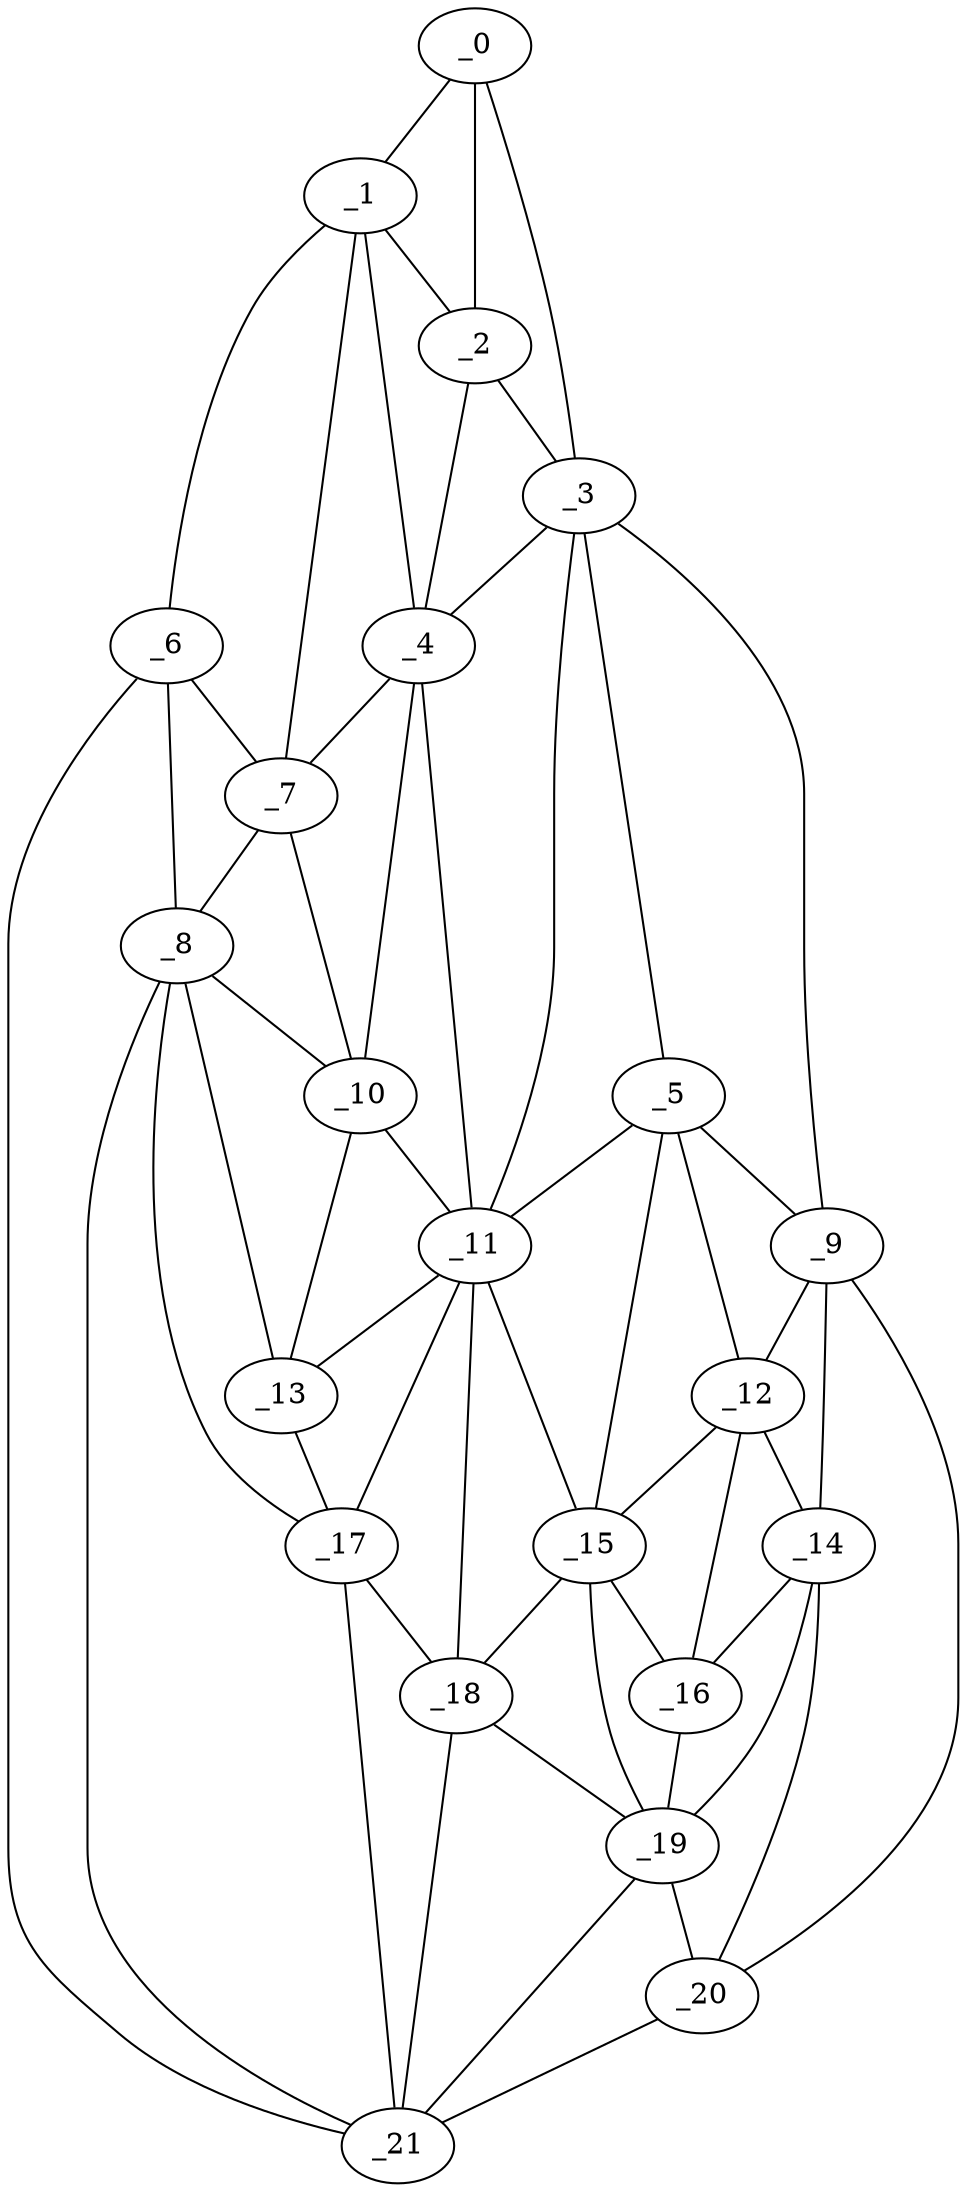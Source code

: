 graph "obj89__210.gxl" {
	_0	 [x=28,
		y=16];
	_1	 [x=34,
		y=13];
	_0 -- _1	 [valence=1];
	_2	 [x=39,
		y=37];
	_0 -- _2	 [valence=2];
	_3	 [x=40,
		y=76];
	_0 -- _3	 [valence=1];
	_1 -- _2	 [valence=1];
	_4	 [x=59,
		y=36];
	_1 -- _4	 [valence=2];
	_6	 [x=66,
		y=5];
	_1 -- _6	 [valence=1];
	_7	 [x=70,
		y=25];
	_1 -- _7	 [valence=1];
	_2 -- _3	 [valence=1];
	_2 -- _4	 [valence=2];
	_3 -- _4	 [valence=2];
	_5	 [x=61,
		y=96];
	_3 -- _5	 [valence=2];
	_9	 [x=77,
		y=123];
	_3 -- _9	 [valence=1];
	_11	 [x=80,
		y=43];
	_3 -- _11	 [valence=2];
	_4 -- _7	 [valence=2];
	_10	 [x=78,
		y=32];
	_4 -- _10	 [valence=2];
	_4 -- _11	 [valence=2];
	_5 -- _9	 [valence=2];
	_5 -- _11	 [valence=2];
	_12	 [x=81,
		y=107];
	_5 -- _12	 [valence=1];
	_15	 [x=92,
		y=97];
	_5 -- _15	 [valence=2];
	_6 -- _7	 [valence=1];
	_8	 [x=74,
		y=14];
	_6 -- _8	 [valence=1];
	_21	 [x=113,
		y=9];
	_6 -- _21	 [valence=1];
	_7 -- _8	 [valence=2];
	_7 -- _10	 [valence=1];
	_8 -- _10	 [valence=1];
	_13	 [x=87,
		y=33];
	_8 -- _13	 [valence=2];
	_17	 [x=94,
		y=31];
	_8 -- _17	 [valence=2];
	_8 -- _21	 [valence=2];
	_9 -- _12	 [valence=2];
	_14	 [x=88,
		y=118];
	_9 -- _14	 [valence=2];
	_20	 [x=105,
		y=117];
	_9 -- _20	 [valence=1];
	_10 -- _11	 [valence=1];
	_10 -- _13	 [valence=2];
	_11 -- _13	 [valence=2];
	_11 -- _15	 [valence=1];
	_11 -- _17	 [valence=1];
	_18	 [x=100,
		y=32];
	_11 -- _18	 [valence=1];
	_12 -- _14	 [valence=2];
	_12 -- _15	 [valence=2];
	_16	 [x=92,
		y=102];
	_12 -- _16	 [valence=2];
	_13 -- _17	 [valence=2];
	_14 -- _16	 [valence=1];
	_19	 [x=103,
		y=109];
	_14 -- _19	 [valence=2];
	_14 -- _20	 [valence=2];
	_15 -- _16	 [valence=1];
	_15 -- _18	 [valence=2];
	_15 -- _19	 [valence=2];
	_16 -- _19	 [valence=2];
	_17 -- _18	 [valence=2];
	_17 -- _21	 [valence=2];
	_18 -- _19	 [valence=1];
	_18 -- _21	 [valence=1];
	_19 -- _20	 [valence=1];
	_19 -- _21	 [valence=2];
	_20 -- _21	 [valence=1];
}
